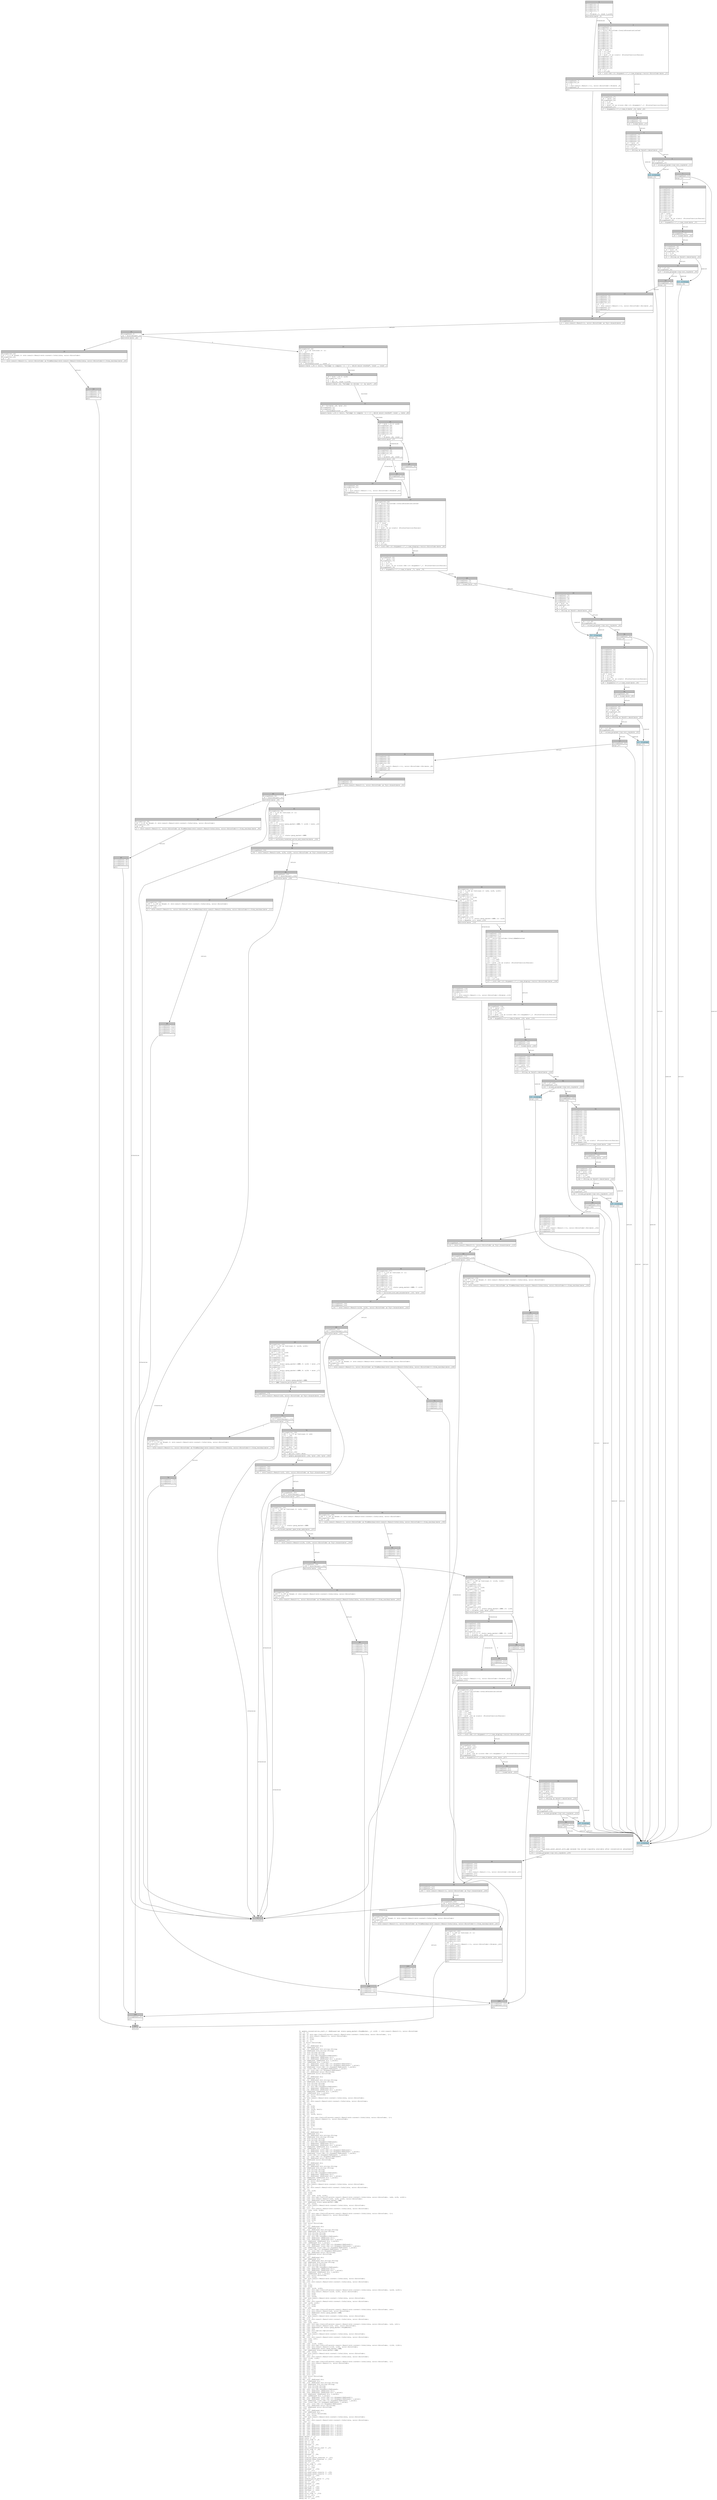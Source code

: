 digraph Mir_0_88 {
    graph [fontname="Courier, monospace"];
    node [fontname="Courier, monospace"];
    edge [fontname="Courier, monospace"];
    label=<fn update_concentration_coef(_1: &amp;ReErased mut state::perp_market::PerpMarket, _2: u128) -&gt; std::result::Result&lt;(), error::ErrorCode&gt;<br align="left"/>let _3: ();<br align="left"/>let mut _4: std::ops::ControlFlow&lt;std::result::Result&lt;std::convert::Infallible, error::ErrorCode&gt;, ()&gt;;<br align="left"/>let mut _5: std::result::Result&lt;(), error::ErrorCode&gt;;<br align="left"/>let mut _6: bool;<br align="left"/>let mut _7: u128;<br align="left"/>let mut _8: ();<br align="left"/>let _9: error::ErrorCode;<br align="left"/>let _10: ();<br align="left"/>let mut _11: &amp;ReErased str;<br align="left"/>let _12: &amp;ReErased str;<br align="left"/>let mut _13: &amp;ReErased std::string::String;<br align="left"/>let _14: &amp;ReErased std::string::String;<br align="left"/>let _15: std::string::String;<br align="left"/>let _16: std::string::String;<br align="left"/>let mut _17: std::fmt::Arguments&lt;ReErased&gt;;<br align="left"/>let mut _18: &amp;ReErased [&amp;ReErased str];<br align="left"/>let mut _19: &amp;ReErased [&amp;ReErased str; 2_usize];<br align="left"/>let _20: &amp;ReErased [&amp;ReErased str; 2_usize];<br align="left"/>let _21: [&amp;ReErased str; 2_usize];<br align="left"/>let mut _22: &amp;ReErased [core::fmt::rt::Argument&lt;ReErased&gt;];<br align="left"/>let mut _23: &amp;ReErased [core::fmt::rt::Argument&lt;ReErased&gt;; 1_usize];<br align="left"/>let _24: &amp;ReErased [core::fmt::rt::Argument&lt;ReErased&gt;; 1_usize];<br align="left"/>let _25: [core::fmt::rt::Argument&lt;ReErased&gt;; 1_usize];<br align="left"/>let mut _26: core::fmt::rt::Argument&lt;ReErased&gt;;<br align="left"/>let mut _27: &amp;ReErased error::ErrorCode;<br align="left"/>let _28: &amp;ReErased error::ErrorCode;<br align="left"/>let _29: ();<br align="left"/>let mut _30: &amp;ReErased str;<br align="left"/>let _31: &amp;ReErased str;<br align="left"/>let mut _32: &amp;ReErased std::string::String;<br align="left"/>let _33: &amp;ReErased std::string::String;<br align="left"/>let _34: std::string::String;<br align="left"/>let _35: std::string::String;<br align="left"/>let mut _36: std::fmt::Arguments&lt;ReErased&gt;;<br align="left"/>let mut _37: &amp;ReErased [&amp;ReErased str];<br align="left"/>let mut _38: &amp;ReErased [&amp;ReErased str; 1_usize];<br align="left"/>let _39: &amp;ReErased [&amp;ReErased str; 1_usize];<br align="left"/>let _40: [&amp;ReErased str; 1_usize];<br align="left"/>let mut _41: error::ErrorCode;<br align="left"/>let mut _42: isize;<br align="left"/>let _43: std::result::Result&lt;std::convert::Infallible, error::ErrorCode&gt;;<br align="left"/>let mut _44: !;<br align="left"/>let mut _45: std::result::Result&lt;std::convert::Infallible, error::ErrorCode&gt;;<br align="left"/>let _46: ();<br align="left"/>let _47: u128;<br align="left"/>let mut _48: u128;<br align="left"/>let mut _49: u128;<br align="left"/>let mut _50: (u128, bool);<br align="left"/>let mut _51: u128;<br align="left"/>let mut _52: bool;<br align="left"/>let mut _53: (u128, bool);<br align="left"/>let _54: ();<br align="left"/>let mut _55: std::ops::ControlFlow&lt;std::result::Result&lt;std::convert::Infallible, error::ErrorCode&gt;, ()&gt;;<br align="left"/>let mut _56: std::result::Result&lt;(), error::ErrorCode&gt;;<br align="left"/>let mut _57: bool;<br align="left"/>let mut _58: u128;<br align="left"/>let mut _59: bool;<br align="left"/>let mut _60: u128;<br align="left"/>let mut _61: ();<br align="left"/>let _62: error::ErrorCode;<br align="left"/>let _63: ();<br align="left"/>let mut _64: &amp;ReErased str;<br align="left"/>let _65: &amp;ReErased str;<br align="left"/>let mut _66: &amp;ReErased std::string::String;<br align="left"/>let _67: &amp;ReErased std::string::String;<br align="left"/>let _68: std::string::String;<br align="left"/>let _69: std::string::String;<br align="left"/>let mut _70: std::fmt::Arguments&lt;ReErased&gt;;<br align="left"/>let mut _71: &amp;ReErased [&amp;ReErased str];<br align="left"/>let mut _72: &amp;ReErased [&amp;ReErased str; 2_usize];<br align="left"/>let _73: &amp;ReErased [&amp;ReErased str; 2_usize];<br align="left"/>let _74: [&amp;ReErased str; 2_usize];<br align="left"/>let mut _75: &amp;ReErased [core::fmt::rt::Argument&lt;ReErased&gt;];<br align="left"/>let mut _76: &amp;ReErased [core::fmt::rt::Argument&lt;ReErased&gt;; 1_usize];<br align="left"/>let _77: &amp;ReErased [core::fmt::rt::Argument&lt;ReErased&gt;; 1_usize];<br align="left"/>let _78: [core::fmt::rt::Argument&lt;ReErased&gt;; 1_usize];<br align="left"/>let mut _79: core::fmt::rt::Argument&lt;ReErased&gt;;<br align="left"/>let mut _80: &amp;ReErased error::ErrorCode;<br align="left"/>let _81: &amp;ReErased error::ErrorCode;<br align="left"/>let _82: ();<br align="left"/>let mut _83: &amp;ReErased str;<br align="left"/>let _84: &amp;ReErased str;<br align="left"/>let mut _85: &amp;ReErased std::string::String;<br align="left"/>let _86: &amp;ReErased std::string::String;<br align="left"/>let _87: std::string::String;<br align="left"/>let _88: std::string::String;<br align="left"/>let mut _89: std::fmt::Arguments&lt;ReErased&gt;;<br align="left"/>let mut _90: &amp;ReErased [&amp;ReErased str];<br align="left"/>let mut _91: &amp;ReErased [&amp;ReErased str; 1_usize];<br align="left"/>let _92: &amp;ReErased [&amp;ReErased str; 1_usize];<br align="left"/>let _93: [&amp;ReErased str; 1_usize];<br align="left"/>let mut _94: error::ErrorCode;<br align="left"/>let mut _95: isize;<br align="left"/>let _96: std::result::Result&lt;std::convert::Infallible, error::ErrorCode&gt;;<br align="left"/>let mut _97: !;<br align="left"/>let mut _98: std::result::Result&lt;std::convert::Infallible, error::ErrorCode&gt;;<br align="left"/>let _99: ();<br align="left"/>let mut _100: u128;<br align="left"/>let _101: u128;<br align="left"/>let _102: u128;<br align="left"/>let mut _103: (u64, u128, u128);<br align="left"/>let mut _104: std::ops::ControlFlow&lt;std::result::Result&lt;std::convert::Infallible, error::ErrorCode&gt;, (u64, u128, u128)&gt;;<br align="left"/>let mut _105: std::result::Result&lt;(u64, u128, u128), error::ErrorCode&gt;;<br align="left"/>let mut _106: &amp;ReErased state::perp_market::AMM;<br align="left"/>let _107: &amp;ReErased state::perp_market::AMM;<br align="left"/>let mut _108: isize;<br align="left"/>let _109: std::result::Result&lt;std::convert::Infallible, error::ErrorCode&gt;;<br align="left"/>let mut _110: !;<br align="left"/>let mut _111: std::result::Result&lt;std::convert::Infallible, error::ErrorCode&gt;;<br align="left"/>let _112: (u64, u128, u128);<br align="left"/>let _113: ();<br align="left"/>let mut _114: std::ops::ControlFlow&lt;std::result::Result&lt;std::convert::Infallible, error::ErrorCode&gt;, ()&gt;;<br align="left"/>let mut _115: std::result::Result&lt;(), error::ErrorCode&gt;;<br align="left"/>let mut _116: bool;<br align="left"/>let mut _117: u128;<br align="left"/>let mut _118: u128;<br align="left"/>let mut _119: ();<br align="left"/>let _120: error::ErrorCode;<br align="left"/>let _121: ();<br align="left"/>let mut _122: &amp;ReErased str;<br align="left"/>let _123: &amp;ReErased str;<br align="left"/>let mut _124: &amp;ReErased std::string::String;<br align="left"/>let _125: &amp;ReErased std::string::String;<br align="left"/>let _126: std::string::String;<br align="left"/>let _127: std::string::String;<br align="left"/>let mut _128: std::fmt::Arguments&lt;ReErased&gt;;<br align="left"/>let mut _129: &amp;ReErased [&amp;ReErased str];<br align="left"/>let mut _130: &amp;ReErased [&amp;ReErased str; 2_usize];<br align="left"/>let _131: &amp;ReErased [&amp;ReErased str; 2_usize];<br align="left"/>let _132: [&amp;ReErased str; 2_usize];<br align="left"/>let mut _133: &amp;ReErased [core::fmt::rt::Argument&lt;ReErased&gt;];<br align="left"/>let mut _134: &amp;ReErased [core::fmt::rt::Argument&lt;ReErased&gt;; 1_usize];<br align="left"/>let _135: &amp;ReErased [core::fmt::rt::Argument&lt;ReErased&gt;; 1_usize];<br align="left"/>let _136: [core::fmt::rt::Argument&lt;ReErased&gt;; 1_usize];<br align="left"/>let mut _137: core::fmt::rt::Argument&lt;ReErased&gt;;<br align="left"/>let mut _138: &amp;ReErased error::ErrorCode;<br align="left"/>let _139: &amp;ReErased error::ErrorCode;<br align="left"/>let _140: ();<br align="left"/>let mut _141: &amp;ReErased str;<br align="left"/>let _142: &amp;ReErased str;<br align="left"/>let mut _143: &amp;ReErased std::string::String;<br align="left"/>let _144: &amp;ReErased std::string::String;<br align="left"/>let _145: std::string::String;<br align="left"/>let _146: std::string::String;<br align="left"/>let mut _147: std::fmt::Arguments&lt;ReErased&gt;;<br align="left"/>let mut _148: &amp;ReErased [&amp;ReErased str];<br align="left"/>let mut _149: &amp;ReErased [&amp;ReErased str; 1_usize];<br align="left"/>let _150: &amp;ReErased [&amp;ReErased str; 1_usize];<br align="left"/>let _151: [&amp;ReErased str; 1_usize];<br align="left"/>let mut _152: error::ErrorCode;<br align="left"/>let mut _153: isize;<br align="left"/>let _154: std::result::Result&lt;std::convert::Infallible, error::ErrorCode&gt;;<br align="left"/>let mut _155: !;<br align="left"/>let mut _156: std::result::Result&lt;std::convert::Infallible, error::ErrorCode&gt;;<br align="left"/>let _157: ();<br align="left"/>let _158: u128;<br align="left"/>let _159: u128;<br align="left"/>let mut _160: (u128, u128);<br align="left"/>let mut _161: std::ops::ControlFlow&lt;std::result::Result&lt;std::convert::Infallible, error::ErrorCode&gt;, (u128, u128)&gt;;<br align="left"/>let mut _162: std::result::Result&lt;(u128, u128), error::ErrorCode&gt;;<br align="left"/>let mut _163: u128;<br align="left"/>let mut _164: u128;<br align="left"/>let mut _165: isize;<br align="left"/>let _166: std::result::Result&lt;std::convert::Infallible, error::ErrorCode&gt;;<br align="left"/>let mut _167: !;<br align="left"/>let mut _168: std::result::Result&lt;std::convert::Infallible, error::ErrorCode&gt;;<br align="left"/>let _169: (u128, u128);<br align="left"/>let mut _170: u128;<br align="left"/>let mut _171: u128;<br align="left"/>let _172: u64;<br align="left"/>let mut _173: std::ops::ControlFlow&lt;std::result::Result&lt;std::convert::Infallible, error::ErrorCode&gt;, u64&gt;;<br align="left"/>let mut _174: std::result::Result&lt;u64, error::ErrorCode&gt;;<br align="left"/>let mut _175: &amp;ReErased state::perp_market::AMM;<br align="left"/>let mut _176: isize;<br align="left"/>let _177: std::result::Result&lt;std::convert::Infallible, error::ErrorCode&gt;;<br align="left"/>let mut _178: !;<br align="left"/>let mut _179: std::result::Result&lt;std::convert::Infallible, error::ErrorCode&gt;;<br align="left"/>let _180: u64;<br align="left"/>let _181: (u32, u32);<br align="left"/>let mut _182: std::ops::ControlFlow&lt;std::result::Result&lt;std::convert::Infallible, error::ErrorCode&gt;, (u32, u32)&gt;;<br align="left"/>let mut _183: std::result::Result&lt;(u32, u32), error::ErrorCode&gt;;<br align="left"/>let mut _184: &amp;ReErased mut state::perp_market::PerpMarket;<br align="left"/>let mut _185: u64;<br align="left"/>let mut _186: std::option::Option&lt;u64&gt;;<br align="left"/>let mut _187: isize;<br align="left"/>let _188: std::result::Result&lt;std::convert::Infallible, error::ErrorCode&gt;;<br align="left"/>let mut _189: !;<br align="left"/>let mut _190: std::result::Result&lt;std::convert::Infallible, error::ErrorCode&gt;;<br align="left"/>let _191: (u32, u32);<br align="left"/>let _192: i128;<br align="left"/>let _193: i128;<br align="left"/>let mut _194: (i128, i128);<br align="left"/>let mut _195: std::ops::ControlFlow&lt;std::result::Result&lt;std::convert::Infallible, error::ErrorCode&gt;, (i128, i128)&gt;;<br align="left"/>let mut _196: std::result::Result&lt;(i128, i128), error::ErrorCode&gt;;<br align="left"/>let mut _197: &amp;ReErased state::perp_market::AMM;<br align="left"/>let _198: &amp;ReErased state::perp_market::AMM;<br align="left"/>let mut _199: isize;<br align="left"/>let _200: std::result::Result&lt;std::convert::Infallible, error::ErrorCode&gt;;<br align="left"/>let mut _201: !;<br align="left"/>let mut _202: std::result::Result&lt;std::convert::Infallible, error::ErrorCode&gt;;<br align="left"/>let _203: (i128, i128);<br align="left"/>let _204: ();<br align="left"/>let mut _205: std::ops::ControlFlow&lt;std::result::Result&lt;std::convert::Infallible, error::ErrorCode&gt;, ()&gt;;<br align="left"/>let mut _206: std::result::Result&lt;(), error::ErrorCode&gt;;<br align="left"/>let mut _207: bool;<br align="left"/>let mut _208: i128;<br align="left"/>let mut _209: i128;<br align="left"/>let mut _210: bool;<br align="left"/>let mut _211: i128;<br align="left"/>let mut _212: i128;<br align="left"/>let mut _213: ();<br align="left"/>let _214: error::ErrorCode;<br align="left"/>let _215: ();<br align="left"/>let mut _216: &amp;ReErased str;<br align="left"/>let _217: &amp;ReErased str;<br align="left"/>let mut _218: &amp;ReErased std::string::String;<br align="left"/>let _219: &amp;ReErased std::string::String;<br align="left"/>let _220: std::string::String;<br align="left"/>let _221: std::string::String;<br align="left"/>let mut _222: std::fmt::Arguments&lt;ReErased&gt;;<br align="left"/>let mut _223: &amp;ReErased [&amp;ReErased str];<br align="left"/>let mut _224: &amp;ReErased [&amp;ReErased str; 2_usize];<br align="left"/>let _225: &amp;ReErased [&amp;ReErased str; 2_usize];<br align="left"/>let _226: [&amp;ReErased str; 2_usize];<br align="left"/>let mut _227: &amp;ReErased [core::fmt::rt::Argument&lt;ReErased&gt;];<br align="left"/>let mut _228: &amp;ReErased [core::fmt::rt::Argument&lt;ReErased&gt;; 1_usize];<br align="left"/>let _229: &amp;ReErased [core::fmt::rt::Argument&lt;ReErased&gt;; 1_usize];<br align="left"/>let _230: [core::fmt::rt::Argument&lt;ReErased&gt;; 1_usize];<br align="left"/>let mut _231: core::fmt::rt::Argument&lt;ReErased&gt;;<br align="left"/>let mut _232: &amp;ReErased error::ErrorCode;<br align="left"/>let _233: &amp;ReErased error::ErrorCode;<br align="left"/>let _234: ();<br align="left"/>let mut _235: &amp;ReErased str;<br align="left"/>let _236: &amp;ReErased str;<br align="left"/>let mut _237: error::ErrorCode;<br align="left"/>let mut _238: isize;<br align="left"/>let _239: std::result::Result&lt;std::convert::Infallible, error::ErrorCode&gt;;<br align="left"/>let mut _240: !;<br align="left"/>let mut _241: std::result::Result&lt;std::convert::Infallible, error::ErrorCode&gt;;<br align="left"/>let _242: ();<br align="left"/>let mut _243: ();<br align="left"/>let mut _244: &amp;ReErased [&amp;ReErased str; 2_usize];<br align="left"/>let mut _245: &amp;ReErased [&amp;ReErased str; 1_usize];<br align="left"/>let mut _246: &amp;ReErased [&amp;ReErased str; 2_usize];<br align="left"/>let mut _247: &amp;ReErased [&amp;ReErased str; 1_usize];<br align="left"/>let mut _248: &amp;ReErased [&amp;ReErased str; 2_usize];<br align="left"/>let mut _249: &amp;ReErased [&amp;ReErased str; 1_usize];<br align="left"/>let mut _250: &amp;ReErased [&amp;ReErased str; 2_usize];<br align="left"/>debug market =&gt; _1;<br align="left"/>debug scale =&gt; _2;<br align="left"/>debug error_code =&gt; _9;<br align="left"/>debug res =&gt; _16;<br align="left"/>debug res =&gt; _35;<br align="left"/>debug residual =&gt; _43;<br align="left"/>debug val =&gt; _46;<br align="left"/>debug new_concentration_coef =&gt; _47;<br align="left"/>debug error_code =&gt; _62;<br align="left"/>debug res =&gt; _69;<br align="left"/>debug res =&gt; _88;<br align="left"/>debug residual =&gt; _96;<br align="left"/>debug val =&gt; _99;<br align="left"/>debug terminal_quote_reserves =&gt; _101;<br align="left"/>debug terminal_base_reserves =&gt; _102;<br align="left"/>debug residual =&gt; _109;<br align="left"/>debug val =&gt; _112;<br align="left"/>debug error_code =&gt; _120;<br align="left"/>debug res =&gt; _127;<br align="left"/>debug res =&gt; _146;<br align="left"/>debug residual =&gt; _154;<br align="left"/>debug val =&gt; _157;<br align="left"/>debug min_base_asset_reserve =&gt; _158;<br align="left"/>debug max_base_asset_reserve =&gt; _159;<br align="left"/>debug residual =&gt; _166;<br align="left"/>debug val =&gt; _169;<br align="left"/>debug reserve_price_after =&gt; _172;<br align="left"/>debug residual =&gt; _177;<br align="left"/>debug val =&gt; _180;<br align="left"/>debug residual =&gt; _188;<br align="left"/>debug val =&gt; _191;<br align="left"/>debug max_bids =&gt; _192;<br align="left"/>debug max_asks =&gt; _193;<br align="left"/>debug residual =&gt; _200;<br align="left"/>debug val =&gt; _203;<br align="left"/>debug error_code =&gt; _214;<br align="left"/>debug res =&gt; _221;<br align="left"/>debug residual =&gt; _239;<br align="left"/>debug val =&gt; _242;<br align="left"/>>;
    bb0__0_88 [shape="none", label=<<table border="0" cellborder="1" cellspacing="0"><tr><td bgcolor="gray" align="center" colspan="1">0</td></tr><tr><td align="left" balign="left">StorageLive(_3)<br/>StorageLive(_4)<br/>StorageLive(_5)<br/>StorageLive(_6)<br/>StorageLive(_7)<br/>_7 = _2<br/>_6 = Gt(move _7, const 0_u128)<br/></td></tr><tr><td align="left">switchInt(move _6)</td></tr></table>>];
    bb1__0_88 [shape="none", label=<<table border="0" cellborder="1" cellspacing="0"><tr><td bgcolor="gray" align="center" colspan="1">1</td></tr><tr><td align="left" balign="left">StorageDead(_7)<br/>StorageLive(_8)<br/>_8 = ()<br/>_5 = std::result::Result::&lt;(), error::ErrorCode&gt;::Ok(move _8)<br/>StorageDead(_8)<br/></td></tr><tr><td align="left">goto</td></tr></table>>];
    bb2__0_88 [shape="none", label=<<table border="0" cellborder="1" cellspacing="0"><tr><td bgcolor="gray" align="center" colspan="1">2</td></tr><tr><td align="left" balign="left">StorageDead(_7)<br/>StorageLive(_9)<br/>_9 = error::ErrorCode::InvalidConcentrationCoef<br/>StorageLive(_10)<br/>StorageLive(_11)<br/>StorageLive(_12)<br/>StorageLive(_13)<br/>StorageLive(_14)<br/>StorageLive(_15)<br/>StorageLive(_16)<br/>StorageLive(_17)<br/>StorageLive(_18)<br/>StorageLive(_19)<br/>StorageLive(_20)<br/>_250 = const _<br/>_20 = &amp;(*_250)<br/>_19 = &amp;(*_20)<br/>_18 = move _19 as &amp;[&amp;str] (PointerCoercion(Unsize))<br/>StorageDead(_19)<br/>StorageLive(_22)<br/>StorageLive(_23)<br/>StorageLive(_24)<br/>StorageLive(_25)<br/>StorageLive(_26)<br/>StorageLive(_27)<br/>StorageLive(_28)<br/>_28 = &amp;_9<br/>_27 = &amp;(*_28)<br/></td></tr><tr><td align="left">_26 = core::fmt::rt::Argument::&lt;'_&gt;::new_display::&lt;error::ErrorCode&gt;(move _27)</td></tr></table>>];
    bb3__0_88 [shape="none", label=<<table border="0" cellborder="1" cellspacing="0"><tr><td bgcolor="gray" align="center" colspan="1">3</td></tr><tr><td align="left" balign="left">StorageDead(_27)<br/>_25 = [move _26]<br/>StorageDead(_26)<br/>_24 = &amp;_25<br/>_23 = &amp;(*_24)<br/>_22 = move _23 as &amp;[core::fmt::rt::Argument&lt;'_&gt;] (PointerCoercion(Unsize))<br/>StorageDead(_23)<br/></td></tr><tr><td align="left">_17 = Arguments::&lt;'_&gt;::new_v1(move _18, move _22)</td></tr></table>>];
    bb4__0_88 [shape="none", label=<<table border="0" cellborder="1" cellspacing="0"><tr><td bgcolor="gray" align="center" colspan="1">4</td></tr><tr><td align="left" balign="left">StorageDead(_22)<br/>StorageDead(_18)<br/></td></tr><tr><td align="left">_16 = format(move _17)</td></tr></table>>];
    bb5__0_88 [shape="none", label=<<table border="0" cellborder="1" cellspacing="0"><tr><td bgcolor="gray" align="center" colspan="1">5</td></tr><tr><td align="left" balign="left">StorageDead(_17)<br/>StorageDead(_28)<br/>StorageDead(_25)<br/>StorageDead(_24)<br/>StorageDead(_20)<br/>_15 = move _16<br/>StorageDead(_16)<br/>_14 = &amp;_15<br/>_13 = &amp;(*_14)<br/></td></tr><tr><td align="left">_12 = &lt;String as Deref&gt;::deref(move _13)</td></tr></table>>];
    bb6__0_88 [shape="none", label=<<table border="0" cellborder="1" cellspacing="0"><tr><td bgcolor="gray" align="center" colspan="1">6</td></tr><tr><td align="left" balign="left">_11 = &amp;(*_12)<br/>StorageDead(_13)<br/></td></tr><tr><td align="left">_10 = solana_program::log::sol_log(move _11)</td></tr></table>>];
    bb7__0_88 [shape="none", label=<<table border="0" cellborder="1" cellspacing="0"><tr><td bgcolor="gray" align="center" colspan="1">7</td></tr><tr><td align="left" balign="left">StorageDead(_11)<br/></td></tr><tr><td align="left">drop(_15)</td></tr></table>>];
    bb8__0_88 [shape="none", label=<<table border="0" cellborder="1" cellspacing="0"><tr><td bgcolor="gray" align="center" colspan="1">8</td></tr><tr><td align="left" balign="left">StorageDead(_15)<br/>StorageDead(_14)<br/>StorageDead(_12)<br/>StorageDead(_10)<br/>StorageLive(_29)<br/>StorageLive(_30)<br/>StorageLive(_31)<br/>StorageLive(_32)<br/>StorageLive(_33)<br/>StorageLive(_34)<br/>StorageLive(_35)<br/>StorageLive(_36)<br/>StorageLive(_37)<br/>StorageLive(_38)<br/>StorageLive(_39)<br/>_249 = const _<br/>_39 = &amp;(*_249)<br/>_38 = &amp;(*_39)<br/>_37 = move _38 as &amp;[&amp;str] (PointerCoercion(Unsize))<br/>StorageDead(_38)<br/></td></tr><tr><td align="left">_36 = Arguments::&lt;'_&gt;::new_const(move _37)</td></tr></table>>];
    bb9__0_88 [shape="none", label=<<table border="0" cellborder="1" cellspacing="0"><tr><td bgcolor="gray" align="center" colspan="1">9</td></tr><tr><td align="left" balign="left">StorageDead(_37)<br/></td></tr><tr><td align="left">_35 = format(move _36)</td></tr></table>>];
    bb10__0_88 [shape="none", label=<<table border="0" cellborder="1" cellspacing="0"><tr><td bgcolor="gray" align="center" colspan="1">10</td></tr><tr><td align="left" balign="left">StorageDead(_36)<br/>StorageDead(_39)<br/>_34 = move _35<br/>StorageDead(_35)<br/>_33 = &amp;_34<br/>_32 = &amp;(*_33)<br/></td></tr><tr><td align="left">_31 = &lt;String as Deref&gt;::deref(move _32)</td></tr></table>>];
    bb11__0_88 [shape="none", label=<<table border="0" cellborder="1" cellspacing="0"><tr><td bgcolor="gray" align="center" colspan="1">11</td></tr><tr><td align="left" balign="left">_30 = &amp;(*_31)<br/>StorageDead(_32)<br/></td></tr><tr><td align="left">_29 = solana_program::log::sol_log(move _30)</td></tr></table>>];
    bb12__0_88 [shape="none", label=<<table border="0" cellborder="1" cellspacing="0"><tr><td bgcolor="gray" align="center" colspan="1">12</td></tr><tr><td align="left" balign="left">StorageDead(_30)<br/></td></tr><tr><td align="left">drop(_34)</td></tr></table>>];
    bb13__0_88 [shape="none", label=<<table border="0" cellborder="1" cellspacing="0"><tr><td bgcolor="gray" align="center" colspan="1">13</td></tr><tr><td align="left" balign="left">StorageDead(_34)<br/>StorageDead(_33)<br/>StorageDead(_31)<br/>StorageDead(_29)<br/>StorageLive(_41)<br/>_41 = _9<br/>_5 = std::result::Result::&lt;(), error::ErrorCode&gt;::Err(move _41)<br/>StorageDead(_41)<br/>StorageDead(_9)<br/></td></tr><tr><td align="left">goto</td></tr></table>>];
    bb14__0_88 [shape="none", label=<<table border="0" cellborder="1" cellspacing="0"><tr><td bgcolor="gray" align="center" colspan="1">14</td></tr><tr><td align="left" balign="left">StorageDead(_6)<br/></td></tr><tr><td align="left">_4 = &lt;std::result::Result&lt;(), error::ErrorCode&gt; as Try&gt;::branch(move _5)</td></tr></table>>];
    bb15__0_88 [shape="none", label=<<table border="0" cellborder="1" cellspacing="0"><tr><td bgcolor="gray" align="center" colspan="1">15</td></tr><tr><td align="left" balign="left">StorageDead(_5)<br/>_42 = discriminant(_4)<br/></td></tr><tr><td align="left">switchInt(move _42)</td></tr></table>>];
    bb16__0_88 [shape="none", label=<<table border="0" cellborder="1" cellspacing="0"><tr><td bgcolor="gray" align="center" colspan="1">16</td></tr><tr><td align="left" balign="left">StorageLive(_46)<br/>_46 = ((_4 as Continue).0: ())<br/>_3 = _46<br/>StorageDead(_46)<br/>StorageDead(_4)<br/>StorageDead(_3)<br/>StorageLive(_47)<br/>StorageLive(_48)<br/>StorageLive(_49)<br/>_50 = CheckedSub(const _, const _)<br/></td></tr><tr><td align="left">assert(!move (_50.1: bool), &quot;attempt to compute `{} - {}`, which would overflow&quot;, const _, const _)</td></tr></table>>];
    bb17__0_88 [shape="none", label=<<table border="0" cellborder="1" cellspacing="0"><tr><td bgcolor="gray" align="center" colspan="1">17</td></tr><tr><td align="left">unreachable</td></tr></table>>];
    bb18__0_88 [shape="none", label=<<table border="0" cellborder="1" cellspacing="0"><tr><td bgcolor="gray" align="center" colspan="1">18</td></tr><tr><td align="left" balign="left">StorageLive(_43)<br/>_43 = ((_4 as Break).0: std::result::Result&lt;std::convert::Infallible, error::ErrorCode&gt;)<br/>StorageLive(_45)<br/>_45 = _43<br/></td></tr><tr><td align="left">_0 = &lt;std::result::Result&lt;(), error::ErrorCode&gt; as FromResidual&lt;std::result::Result&lt;Infallible, error::ErrorCode&gt;&gt;&gt;::from_residual(move _45)</td></tr></table>>];
    bb19__0_88 [shape="none", label=<<table border="0" cellborder="1" cellspacing="0"><tr><td bgcolor="gray" align="center" colspan="1">19</td></tr><tr><td align="left" balign="left">StorageDead(_45)<br/>StorageDead(_43)<br/>StorageDead(_4)<br/>StorageDead(_3)<br/></td></tr><tr><td align="left">goto</td></tr></table>>];
    bb20__0_88 [shape="none", label=<<table border="0" cellborder="1" cellspacing="0"><tr><td bgcolor="gray" align="center" colspan="1">20</td></tr><tr><td align="left" balign="left">_49 = move (_50.0: u128)<br/>StorageLive(_51)<br/>_51 = _2<br/>_52 = Eq(_51, const 0_u128)<br/></td></tr><tr><td align="left">assert(!move _52, &quot;attempt to divide `{}` by zero&quot;, _49)</td></tr></table>>];
    bb21__0_88 [shape="none", label=<<table border="0" cellborder="1" cellspacing="0"><tr><td bgcolor="gray" align="center" colspan="1">21</td></tr><tr><td align="left" balign="left">_48 = Div(move _49, move _51)<br/>StorageDead(_51)<br/>StorageDead(_49)<br/>_53 = CheckedAdd(const _, _48)<br/></td></tr><tr><td align="left">assert(!move (_53.1: bool), &quot;attempt to compute `{} + {}`, which would overflow&quot;, const _, move _48)</td></tr></table>>];
    bb22__0_88 [shape="none", label=<<table border="0" cellborder="1" cellspacing="0"><tr><td bgcolor="gray" align="center" colspan="1">22</td></tr><tr><td align="left" balign="left">_47 = move (_53.0: u128)<br/>StorageDead(_48)<br/>StorageLive(_54)<br/>StorageLive(_55)<br/>StorageLive(_56)<br/>StorageLive(_57)<br/>StorageLive(_58)<br/>_58 = _47<br/>_57 = Gt(move _58, const _)<br/></td></tr><tr><td align="left">switchInt(move _57)</td></tr></table>>];
    bb23__0_88 [shape="none", label=<<table border="0" cellborder="1" cellspacing="0"><tr><td bgcolor="gray" align="center" colspan="1">23</td></tr><tr><td align="left" balign="left">StorageDead(_58)<br/>StorageLive(_59)<br/>StorageLive(_60)<br/>_60 = _47<br/>_59 = Le(move _60, const _)<br/></td></tr><tr><td align="left">switchInt(move _59)</td></tr></table>>];
    bb24__0_88 [shape="none", label=<<table border="0" cellborder="1" cellspacing="0"><tr><td bgcolor="gray" align="center" colspan="1">24</td></tr><tr><td align="left" balign="left">StorageDead(_60)<br/>StorageLive(_61)<br/>_61 = ()<br/>_56 = std::result::Result::&lt;(), error::ErrorCode&gt;::Ok(move _61)<br/>StorageDead(_61)<br/></td></tr><tr><td align="left">goto</td></tr></table>>];
    bb25__0_88 [shape="none", label=<<table border="0" cellborder="1" cellspacing="0"><tr><td bgcolor="gray" align="center" colspan="1">25</td></tr><tr><td align="left" balign="left">StorageDead(_60)<br/></td></tr><tr><td align="left">goto</td></tr></table>>];
    bb26__0_88 [shape="none", label=<<table border="0" cellborder="1" cellspacing="0"><tr><td bgcolor="gray" align="center" colspan="1">26</td></tr><tr><td align="left" balign="left">StorageDead(_58)<br/></td></tr><tr><td align="left">goto</td></tr></table>>];
    bb27__0_88 [shape="none", label=<<table border="0" cellborder="1" cellspacing="0"><tr><td bgcolor="gray" align="center" colspan="1">27</td></tr><tr><td align="left" balign="left">StorageLive(_62)<br/>_62 = error::ErrorCode::InvalidConcentrationCoef<br/>StorageLive(_63)<br/>StorageLive(_64)<br/>StorageLive(_65)<br/>StorageLive(_66)<br/>StorageLive(_67)<br/>StorageLive(_68)<br/>StorageLive(_69)<br/>StorageLive(_70)<br/>StorageLive(_71)<br/>StorageLive(_72)<br/>StorageLive(_73)<br/>_248 = const _<br/>_73 = &amp;(*_248)<br/>_72 = &amp;(*_73)<br/>_71 = move _72 as &amp;[&amp;str] (PointerCoercion(Unsize))<br/>StorageDead(_72)<br/>StorageLive(_75)<br/>StorageLive(_76)<br/>StorageLive(_77)<br/>StorageLive(_78)<br/>StorageLive(_79)<br/>StorageLive(_80)<br/>StorageLive(_81)<br/>_81 = &amp;_62<br/>_80 = &amp;(*_81)<br/></td></tr><tr><td align="left">_79 = core::fmt::rt::Argument::&lt;'_&gt;::new_display::&lt;error::ErrorCode&gt;(move _80)</td></tr></table>>];
    bb28__0_88 [shape="none", label=<<table border="0" cellborder="1" cellspacing="0"><tr><td bgcolor="gray" align="center" colspan="1">28</td></tr><tr><td align="left" balign="left">StorageDead(_80)<br/>_78 = [move _79]<br/>StorageDead(_79)<br/>_77 = &amp;_78<br/>_76 = &amp;(*_77)<br/>_75 = move _76 as &amp;[core::fmt::rt::Argument&lt;'_&gt;] (PointerCoercion(Unsize))<br/>StorageDead(_76)<br/></td></tr><tr><td align="left">_70 = Arguments::&lt;'_&gt;::new_v1(move _71, move _75)</td></tr></table>>];
    bb29__0_88 [shape="none", label=<<table border="0" cellborder="1" cellspacing="0"><tr><td bgcolor="gray" align="center" colspan="1">29</td></tr><tr><td align="left" balign="left">StorageDead(_75)<br/>StorageDead(_71)<br/></td></tr><tr><td align="left">_69 = format(move _70)</td></tr></table>>];
    bb30__0_88 [shape="none", label=<<table border="0" cellborder="1" cellspacing="0"><tr><td bgcolor="gray" align="center" colspan="1">30</td></tr><tr><td align="left" balign="left">StorageDead(_70)<br/>StorageDead(_81)<br/>StorageDead(_78)<br/>StorageDead(_77)<br/>StorageDead(_73)<br/>_68 = move _69<br/>StorageDead(_69)<br/>_67 = &amp;_68<br/>_66 = &amp;(*_67)<br/></td></tr><tr><td align="left">_65 = &lt;String as Deref&gt;::deref(move _66)</td></tr></table>>];
    bb31__0_88 [shape="none", label=<<table border="0" cellborder="1" cellspacing="0"><tr><td bgcolor="gray" align="center" colspan="1">31</td></tr><tr><td align="left" balign="left">_64 = &amp;(*_65)<br/>StorageDead(_66)<br/></td></tr><tr><td align="left">_63 = solana_program::log::sol_log(move _64)</td></tr></table>>];
    bb32__0_88 [shape="none", label=<<table border="0" cellborder="1" cellspacing="0"><tr><td bgcolor="gray" align="center" colspan="1">32</td></tr><tr><td align="left" balign="left">StorageDead(_64)<br/></td></tr><tr><td align="left">drop(_68)</td></tr></table>>];
    bb33__0_88 [shape="none", label=<<table border="0" cellborder="1" cellspacing="0"><tr><td bgcolor="gray" align="center" colspan="1">33</td></tr><tr><td align="left" balign="left">StorageDead(_68)<br/>StorageDead(_67)<br/>StorageDead(_65)<br/>StorageDead(_63)<br/>StorageLive(_82)<br/>StorageLive(_83)<br/>StorageLive(_84)<br/>StorageLive(_85)<br/>StorageLive(_86)<br/>StorageLive(_87)<br/>StorageLive(_88)<br/>StorageLive(_89)<br/>StorageLive(_90)<br/>StorageLive(_91)<br/>StorageLive(_92)<br/>_247 = const _<br/>_92 = &amp;(*_247)<br/>_91 = &amp;(*_92)<br/>_90 = move _91 as &amp;[&amp;str] (PointerCoercion(Unsize))<br/>StorageDead(_91)<br/></td></tr><tr><td align="left">_89 = Arguments::&lt;'_&gt;::new_const(move _90)</td></tr></table>>];
    bb34__0_88 [shape="none", label=<<table border="0" cellborder="1" cellspacing="0"><tr><td bgcolor="gray" align="center" colspan="1">34</td></tr><tr><td align="left" balign="left">StorageDead(_90)<br/></td></tr><tr><td align="left">_88 = format(move _89)</td></tr></table>>];
    bb35__0_88 [shape="none", label=<<table border="0" cellborder="1" cellspacing="0"><tr><td bgcolor="gray" align="center" colspan="1">35</td></tr><tr><td align="left" balign="left">StorageDead(_89)<br/>StorageDead(_92)<br/>_87 = move _88<br/>StorageDead(_88)<br/>_86 = &amp;_87<br/>_85 = &amp;(*_86)<br/></td></tr><tr><td align="left">_84 = &lt;String as Deref&gt;::deref(move _85)</td></tr></table>>];
    bb36__0_88 [shape="none", label=<<table border="0" cellborder="1" cellspacing="0"><tr><td bgcolor="gray" align="center" colspan="1">36</td></tr><tr><td align="left" balign="left">_83 = &amp;(*_84)<br/>StorageDead(_85)<br/></td></tr><tr><td align="left">_82 = solana_program::log::sol_log(move _83)</td></tr></table>>];
    bb37__0_88 [shape="none", label=<<table border="0" cellborder="1" cellspacing="0"><tr><td bgcolor="gray" align="center" colspan="1">37</td></tr><tr><td align="left" balign="left">StorageDead(_83)<br/></td></tr><tr><td align="left">drop(_87)</td></tr></table>>];
    bb38__0_88 [shape="none", label=<<table border="0" cellborder="1" cellspacing="0"><tr><td bgcolor="gray" align="center" colspan="1">38</td></tr><tr><td align="left" balign="left">StorageDead(_87)<br/>StorageDead(_86)<br/>StorageDead(_84)<br/>StorageDead(_82)<br/>StorageLive(_94)<br/>_94 = _62<br/>_56 = std::result::Result::&lt;(), error::ErrorCode&gt;::Err(move _94)<br/>StorageDead(_94)<br/>StorageDead(_62)<br/></td></tr><tr><td align="left">goto</td></tr></table>>];
    bb39__0_88 [shape="none", label=<<table border="0" cellborder="1" cellspacing="0"><tr><td bgcolor="gray" align="center" colspan="1">39</td></tr><tr><td align="left" balign="left">StorageDead(_59)<br/>StorageDead(_57)<br/></td></tr><tr><td align="left">_55 = &lt;std::result::Result&lt;(), error::ErrorCode&gt; as Try&gt;::branch(move _56)</td></tr></table>>];
    bb40__0_88 [shape="none", label=<<table border="0" cellborder="1" cellspacing="0"><tr><td bgcolor="gray" align="center" colspan="1">40</td></tr><tr><td align="left" balign="left">StorageDead(_56)<br/>_95 = discriminant(_55)<br/></td></tr><tr><td align="left">switchInt(move _95)</td></tr></table>>];
    bb41__0_88 [shape="none", label=<<table border="0" cellborder="1" cellspacing="0"><tr><td bgcolor="gray" align="center" colspan="1">41</td></tr><tr><td align="left" balign="left">StorageLive(_99)<br/>_99 = ((_55 as Continue).0: ())<br/>_54 = _99<br/>StorageDead(_99)<br/>StorageDead(_55)<br/>StorageDead(_54)<br/>StorageLive(_100)<br/>_100 = _47<br/>(((*_1).1: state::perp_market::AMM).7: u128) = move _100<br/>StorageDead(_100)<br/>StorageLive(_103)<br/>StorageLive(_104)<br/>StorageLive(_105)<br/>StorageLive(_106)<br/>StorageLive(_107)<br/>_107 = &amp;((*_1).1: state::perp_market::AMM)<br/>_106 = &amp;(*_107)<br/></td></tr><tr><td align="left">_105 = calculate_terminal_price_and_reserves(move _106)</td></tr></table>>];
    bb42__0_88 [shape="none", label=<<table border="0" cellborder="1" cellspacing="0"><tr><td bgcolor="gray" align="center" colspan="1">42</td></tr><tr><td align="left" balign="left">StorageLive(_96)<br/>_96 = ((_55 as Break).0: std::result::Result&lt;std::convert::Infallible, error::ErrorCode&gt;)<br/>StorageLive(_98)<br/>_98 = _96<br/></td></tr><tr><td align="left">_0 = &lt;std::result::Result&lt;(), error::ErrorCode&gt; as FromResidual&lt;std::result::Result&lt;Infallible, error::ErrorCode&gt;&gt;&gt;::from_residual(move _98)</td></tr></table>>];
    bb43__0_88 [shape="none", label=<<table border="0" cellborder="1" cellspacing="0"><tr><td bgcolor="gray" align="center" colspan="1">43</td></tr><tr><td align="left" balign="left">StorageDead(_98)<br/>StorageDead(_96)<br/>StorageDead(_55)<br/>StorageDead(_54)<br/></td></tr><tr><td align="left">goto</td></tr></table>>];
    bb44__0_88 [shape="none", label=<<table border="0" cellborder="1" cellspacing="0"><tr><td bgcolor="gray" align="center" colspan="1">44</td></tr><tr><td align="left" balign="left">StorageDead(_106)<br/></td></tr><tr><td align="left">_104 = &lt;std::result::Result&lt;(u64, u128, u128), error::ErrorCode&gt; as Try&gt;::branch(move _105)</td></tr></table>>];
    bb45__0_88 [shape="none", label=<<table border="0" cellborder="1" cellspacing="0"><tr><td bgcolor="gray" align="center" colspan="1">45</td></tr><tr><td align="left" balign="left">StorageDead(_105)<br/>_108 = discriminant(_104)<br/></td></tr><tr><td align="left">switchInt(move _108)</td></tr></table>>];
    bb46__0_88 [shape="none", label=<<table border="0" cellborder="1" cellspacing="0"><tr><td bgcolor="gray" align="center" colspan="1">46</td></tr><tr><td align="left" balign="left">StorageLive(_112)<br/>_112 = ((_104 as Continue).0: (u64, u128, u128))<br/>_103 = _112<br/>StorageDead(_112)<br/>StorageLive(_101)<br/>_101 = (_103.1: u128)<br/>StorageLive(_102)<br/>_102 = (_103.2: u128)<br/>StorageDead(_107)<br/>StorageDead(_104)<br/>StorageDead(_103)<br/>StorageLive(_113)<br/>StorageLive(_114)<br/>StorageLive(_115)<br/>StorageLive(_116)<br/>StorageLive(_117)<br/>_117 = _101<br/>StorageLive(_118)<br/>_118 = (((*_1).1: state::perp_market::AMM).12: u128)<br/>_116 = Eq(move _117, move _118)<br/></td></tr><tr><td align="left">switchInt(move _116)</td></tr></table>>];
    bb47__0_88 [shape="none", label=<<table border="0" cellborder="1" cellspacing="0"><tr><td bgcolor="gray" align="center" colspan="1">47</td></tr><tr><td align="left" balign="left">StorageLive(_109)<br/>_109 = ((_104 as Break).0: std::result::Result&lt;std::convert::Infallible, error::ErrorCode&gt;)<br/>StorageLive(_111)<br/>_111 = _109<br/></td></tr><tr><td align="left">_0 = &lt;std::result::Result&lt;(), error::ErrorCode&gt; as FromResidual&lt;std::result::Result&lt;Infallible, error::ErrorCode&gt;&gt;&gt;::from_residual(move _111)</td></tr></table>>];
    bb48__0_88 [shape="none", label=<<table border="0" cellborder="1" cellspacing="0"><tr><td bgcolor="gray" align="center" colspan="1">48</td></tr><tr><td align="left" balign="left">StorageDead(_111)<br/>StorageDead(_109)<br/>StorageDead(_107)<br/>StorageDead(_104)<br/>StorageDead(_103)<br/></td></tr><tr><td align="left">goto</td></tr></table>>];
    bb49__0_88 [shape="none", label=<<table border="0" cellborder="1" cellspacing="0"><tr><td bgcolor="gray" align="center" colspan="1">49</td></tr><tr><td align="left" balign="left">StorageDead(_118)<br/>StorageDead(_117)<br/>StorageLive(_119)<br/>_119 = ()<br/>_115 = std::result::Result::&lt;(), error::ErrorCode&gt;::Ok(move _119)<br/>StorageDead(_119)<br/></td></tr><tr><td align="left">goto</td></tr></table>>];
    bb50__0_88 [shape="none", label=<<table border="0" cellborder="1" cellspacing="0"><tr><td bgcolor="gray" align="center" colspan="1">50</td></tr><tr><td align="left" balign="left">StorageDead(_118)<br/>StorageDead(_117)<br/>StorageLive(_120)<br/>_120 = error::ErrorCode::InvalidAmmDetected<br/>StorageLive(_121)<br/>StorageLive(_122)<br/>StorageLive(_123)<br/>StorageLive(_124)<br/>StorageLive(_125)<br/>StorageLive(_126)<br/>StorageLive(_127)<br/>StorageLive(_128)<br/>StorageLive(_129)<br/>StorageLive(_130)<br/>StorageLive(_131)<br/>_246 = const _<br/>_131 = &amp;(*_246)<br/>_130 = &amp;(*_131)<br/>_129 = move _130 as &amp;[&amp;str] (PointerCoercion(Unsize))<br/>StorageDead(_130)<br/>StorageLive(_133)<br/>StorageLive(_134)<br/>StorageLive(_135)<br/>StorageLive(_136)<br/>StorageLive(_137)<br/>StorageLive(_138)<br/>StorageLive(_139)<br/>_139 = &amp;_120<br/>_138 = &amp;(*_139)<br/></td></tr><tr><td align="left">_137 = core::fmt::rt::Argument::&lt;'_&gt;::new_display::&lt;error::ErrorCode&gt;(move _138)</td></tr></table>>];
    bb51__0_88 [shape="none", label=<<table border="0" cellborder="1" cellspacing="0"><tr><td bgcolor="gray" align="center" colspan="1">51</td></tr><tr><td align="left" balign="left">StorageDead(_138)<br/>_136 = [move _137]<br/>StorageDead(_137)<br/>_135 = &amp;_136<br/>_134 = &amp;(*_135)<br/>_133 = move _134 as &amp;[core::fmt::rt::Argument&lt;'_&gt;] (PointerCoercion(Unsize))<br/>StorageDead(_134)<br/></td></tr><tr><td align="left">_128 = Arguments::&lt;'_&gt;::new_v1(move _129, move _133)</td></tr></table>>];
    bb52__0_88 [shape="none", label=<<table border="0" cellborder="1" cellspacing="0"><tr><td bgcolor="gray" align="center" colspan="1">52</td></tr><tr><td align="left" balign="left">StorageDead(_133)<br/>StorageDead(_129)<br/></td></tr><tr><td align="left">_127 = format(move _128)</td></tr></table>>];
    bb53__0_88 [shape="none", label=<<table border="0" cellborder="1" cellspacing="0"><tr><td bgcolor="gray" align="center" colspan="1">53</td></tr><tr><td align="left" balign="left">StorageDead(_128)<br/>StorageDead(_139)<br/>StorageDead(_136)<br/>StorageDead(_135)<br/>StorageDead(_131)<br/>_126 = move _127<br/>StorageDead(_127)<br/>_125 = &amp;_126<br/>_124 = &amp;(*_125)<br/></td></tr><tr><td align="left">_123 = &lt;String as Deref&gt;::deref(move _124)</td></tr></table>>];
    bb54__0_88 [shape="none", label=<<table border="0" cellborder="1" cellspacing="0"><tr><td bgcolor="gray" align="center" colspan="1">54</td></tr><tr><td align="left" balign="left">_122 = &amp;(*_123)<br/>StorageDead(_124)<br/></td></tr><tr><td align="left">_121 = solana_program::log::sol_log(move _122)</td></tr></table>>];
    bb55__0_88 [shape="none", label=<<table border="0" cellborder="1" cellspacing="0"><tr><td bgcolor="gray" align="center" colspan="1">55</td></tr><tr><td align="left" balign="left">StorageDead(_122)<br/></td></tr><tr><td align="left">drop(_126)</td></tr></table>>];
    bb56__0_88 [shape="none", label=<<table border="0" cellborder="1" cellspacing="0"><tr><td bgcolor="gray" align="center" colspan="1">56</td></tr><tr><td align="left" balign="left">StorageDead(_126)<br/>StorageDead(_125)<br/>StorageDead(_123)<br/>StorageDead(_121)<br/>StorageLive(_140)<br/>StorageLive(_141)<br/>StorageLive(_142)<br/>StorageLive(_143)<br/>StorageLive(_144)<br/>StorageLive(_145)<br/>StorageLive(_146)<br/>StorageLive(_147)<br/>StorageLive(_148)<br/>StorageLive(_149)<br/>StorageLive(_150)<br/>_245 = const _<br/>_150 = &amp;(*_245)<br/>_149 = &amp;(*_150)<br/>_148 = move _149 as &amp;[&amp;str] (PointerCoercion(Unsize))<br/>StorageDead(_149)<br/></td></tr><tr><td align="left">_147 = Arguments::&lt;'_&gt;::new_const(move _148)</td></tr></table>>];
    bb57__0_88 [shape="none", label=<<table border="0" cellborder="1" cellspacing="0"><tr><td bgcolor="gray" align="center" colspan="1">57</td></tr><tr><td align="left" balign="left">StorageDead(_148)<br/></td></tr><tr><td align="left">_146 = format(move _147)</td></tr></table>>];
    bb58__0_88 [shape="none", label=<<table border="0" cellborder="1" cellspacing="0"><tr><td bgcolor="gray" align="center" colspan="1">58</td></tr><tr><td align="left" balign="left">StorageDead(_147)<br/>StorageDead(_150)<br/>_145 = move _146<br/>StorageDead(_146)<br/>_144 = &amp;_145<br/>_143 = &amp;(*_144)<br/></td></tr><tr><td align="left">_142 = &lt;String as Deref&gt;::deref(move _143)</td></tr></table>>];
    bb59__0_88 [shape="none", label=<<table border="0" cellborder="1" cellspacing="0"><tr><td bgcolor="gray" align="center" colspan="1">59</td></tr><tr><td align="left" balign="left">_141 = &amp;(*_142)<br/>StorageDead(_143)<br/></td></tr><tr><td align="left">_140 = solana_program::log::sol_log(move _141)</td></tr></table>>];
    bb60__0_88 [shape="none", label=<<table border="0" cellborder="1" cellspacing="0"><tr><td bgcolor="gray" align="center" colspan="1">60</td></tr><tr><td align="left" balign="left">StorageDead(_141)<br/></td></tr><tr><td align="left">drop(_145)</td></tr></table>>];
    bb61__0_88 [shape="none", label=<<table border="0" cellborder="1" cellspacing="0"><tr><td bgcolor="gray" align="center" colspan="1">61</td></tr><tr><td align="left" balign="left">StorageDead(_145)<br/>StorageDead(_144)<br/>StorageDead(_142)<br/>StorageDead(_140)<br/>StorageLive(_152)<br/>_152 = _120<br/>_115 = std::result::Result::&lt;(), error::ErrorCode&gt;::Err(move _152)<br/>StorageDead(_152)<br/>StorageDead(_120)<br/></td></tr><tr><td align="left">goto</td></tr></table>>];
    bb62__0_88 [shape="none", label=<<table border="0" cellborder="1" cellspacing="0"><tr><td bgcolor="gray" align="center" colspan="1">62</td></tr><tr><td align="left" balign="left">StorageDead(_116)<br/></td></tr><tr><td align="left">_114 = &lt;std::result::Result&lt;(), error::ErrorCode&gt; as Try&gt;::branch(move _115)</td></tr></table>>];
    bb63__0_88 [shape="none", label=<<table border="0" cellborder="1" cellspacing="0"><tr><td bgcolor="gray" align="center" colspan="1">63</td></tr><tr><td align="left" balign="left">StorageDead(_115)<br/>_153 = discriminant(_114)<br/></td></tr><tr><td align="left">switchInt(move _153)</td></tr></table>>];
    bb64__0_88 [shape="none", label=<<table border="0" cellborder="1" cellspacing="0"><tr><td bgcolor="gray" align="center" colspan="1">64</td></tr><tr><td align="left" balign="left">StorageLive(_157)<br/>_157 = ((_114 as Continue).0: ())<br/>_113 = _157<br/>StorageDead(_157)<br/>StorageDead(_114)<br/>StorageDead(_113)<br/>StorageLive(_160)<br/>StorageLive(_161)<br/>StorageLive(_162)<br/>StorageLive(_163)<br/>_163 = (((*_1).1: state::perp_market::AMM).7: u128)<br/>StorageLive(_164)<br/>_164 = _102<br/></td></tr><tr><td align="left">_162 = calculate_bid_ask_bounds(move _163, move _164)</td></tr></table>>];
    bb65__0_88 [shape="none", label=<<table border="0" cellborder="1" cellspacing="0"><tr><td bgcolor="gray" align="center" colspan="1">65</td></tr><tr><td align="left" balign="left">StorageLive(_154)<br/>_154 = ((_114 as Break).0: std::result::Result&lt;std::convert::Infallible, error::ErrorCode&gt;)<br/>StorageLive(_156)<br/>_156 = _154<br/></td></tr><tr><td align="left">_0 = &lt;std::result::Result&lt;(), error::ErrorCode&gt; as FromResidual&lt;std::result::Result&lt;Infallible, error::ErrorCode&gt;&gt;&gt;::from_residual(move _156)</td></tr></table>>];
    bb66__0_88 [shape="none", label=<<table border="0" cellborder="1" cellspacing="0"><tr><td bgcolor="gray" align="center" colspan="1">66</td></tr><tr><td align="left" balign="left">StorageDead(_156)<br/>StorageDead(_154)<br/>StorageDead(_114)<br/>StorageDead(_113)<br/></td></tr><tr><td align="left">goto</td></tr></table>>];
    bb67__0_88 [shape="none", label=<<table border="0" cellborder="1" cellspacing="0"><tr><td bgcolor="gray" align="center" colspan="1">67</td></tr><tr><td align="left" balign="left">StorageDead(_164)<br/>StorageDead(_163)<br/></td></tr><tr><td align="left">_161 = &lt;std::result::Result&lt;(u128, u128), error::ErrorCode&gt; as Try&gt;::branch(move _162)</td></tr></table>>];
    bb68__0_88 [shape="none", label=<<table border="0" cellborder="1" cellspacing="0"><tr><td bgcolor="gray" align="center" colspan="1">68</td></tr><tr><td align="left" balign="left">StorageDead(_162)<br/>_165 = discriminant(_161)<br/></td></tr><tr><td align="left">switchInt(move _165)</td></tr></table>>];
    bb69__0_88 [shape="none", label=<<table border="0" cellborder="1" cellspacing="0"><tr><td bgcolor="gray" align="center" colspan="1">69</td></tr><tr><td align="left" balign="left">StorageLive(_169)<br/>_169 = ((_161 as Continue).0: (u128, u128))<br/>_160 = _169<br/>StorageDead(_169)<br/>StorageLive(_158)<br/>_158 = (_160.0: u128)<br/>StorageLive(_159)<br/>_159 = (_160.1: u128)<br/>StorageDead(_161)<br/>StorageDead(_160)<br/>StorageLive(_170)<br/>_170 = _159<br/>(((*_1).1: state::perp_market::AMM).9: u128) = move _170<br/>StorageDead(_170)<br/>StorageLive(_171)<br/>_171 = _158<br/>(((*_1).1: state::perp_market::AMM).8: u128) = move _171<br/>StorageDead(_171)<br/>StorageLive(_172)<br/>StorageLive(_173)<br/>StorageLive(_174)<br/>StorageLive(_175)<br/>_175 = &amp;((*_1).1: state::perp_market::AMM)<br/></td></tr><tr><td align="left">_174 = AMM::reserve_price(move _175)</td></tr></table>>];
    bb70__0_88 [shape="none", label=<<table border="0" cellborder="1" cellspacing="0"><tr><td bgcolor="gray" align="center" colspan="1">70</td></tr><tr><td align="left" balign="left">StorageLive(_166)<br/>_166 = ((_161 as Break).0: std::result::Result&lt;std::convert::Infallible, error::ErrorCode&gt;)<br/>StorageLive(_168)<br/>_168 = _166<br/></td></tr><tr><td align="left">_0 = &lt;std::result::Result&lt;(), error::ErrorCode&gt; as FromResidual&lt;std::result::Result&lt;Infallible, error::ErrorCode&gt;&gt;&gt;::from_residual(move _168)</td></tr></table>>];
    bb71__0_88 [shape="none", label=<<table border="0" cellborder="1" cellspacing="0"><tr><td bgcolor="gray" align="center" colspan="1">71</td></tr><tr><td align="left" balign="left">StorageDead(_168)<br/>StorageDead(_166)<br/>StorageDead(_161)<br/>StorageDead(_160)<br/></td></tr><tr><td align="left">goto</td></tr></table>>];
    bb72__0_88 [shape="none", label=<<table border="0" cellborder="1" cellspacing="0"><tr><td bgcolor="gray" align="center" colspan="1">72</td></tr><tr><td align="left" balign="left">StorageDead(_175)<br/></td></tr><tr><td align="left">_173 = &lt;std::result::Result&lt;u64, error::ErrorCode&gt; as Try&gt;::branch(move _174)</td></tr></table>>];
    bb73__0_88 [shape="none", label=<<table border="0" cellborder="1" cellspacing="0"><tr><td bgcolor="gray" align="center" colspan="1">73</td></tr><tr><td align="left" balign="left">StorageDead(_174)<br/>_176 = discriminant(_173)<br/></td></tr><tr><td align="left">switchInt(move _176)</td></tr></table>>];
    bb74__0_88 [shape="none", label=<<table border="0" cellborder="1" cellspacing="0"><tr><td bgcolor="gray" align="center" colspan="1">74</td></tr><tr><td align="left" balign="left">StorageLive(_180)<br/>_180 = ((_173 as Continue).0: u64)<br/>_172 = _180<br/>StorageDead(_180)<br/>StorageDead(_173)<br/>StorageLive(_181)<br/>StorageLive(_182)<br/>StorageLive(_183)<br/>StorageLive(_184)<br/>_184 = &amp;mut (*_1)<br/>StorageLive(_185)<br/>_185 = _172<br/>StorageLive(_186)<br/>_186 = Option::&lt;u64&gt;::None<br/></td></tr><tr><td align="left">_183 = update_spreads(move _184, move _185, move _186)</td></tr></table>>];
    bb75__0_88 [shape="none", label=<<table border="0" cellborder="1" cellspacing="0"><tr><td bgcolor="gray" align="center" colspan="1">75</td></tr><tr><td align="left" balign="left">StorageLive(_177)<br/>_177 = ((_173 as Break).0: std::result::Result&lt;std::convert::Infallible, error::ErrorCode&gt;)<br/>StorageLive(_179)<br/>_179 = _177<br/></td></tr><tr><td align="left">_0 = &lt;std::result::Result&lt;(), error::ErrorCode&gt; as FromResidual&lt;std::result::Result&lt;Infallible, error::ErrorCode&gt;&gt;&gt;::from_residual(move _179)</td></tr></table>>];
    bb76__0_88 [shape="none", label=<<table border="0" cellborder="1" cellspacing="0"><tr><td bgcolor="gray" align="center" colspan="1">76</td></tr><tr><td align="left" balign="left">StorageDead(_179)<br/>StorageDead(_177)<br/>StorageDead(_173)<br/></td></tr><tr><td align="left">goto</td></tr></table>>];
    bb77__0_88 [shape="none", label=<<table border="0" cellborder="1" cellspacing="0"><tr><td bgcolor="gray" align="center" colspan="1">77</td></tr><tr><td align="left" balign="left">StorageDead(_186)<br/>StorageDead(_185)<br/>StorageDead(_184)<br/></td></tr><tr><td align="left">_182 = &lt;std::result::Result&lt;(u32, u32), error::ErrorCode&gt; as Try&gt;::branch(move _183)</td></tr></table>>];
    bb78__0_88 [shape="none", label=<<table border="0" cellborder="1" cellspacing="0"><tr><td bgcolor="gray" align="center" colspan="1">78</td></tr><tr><td align="left" balign="left">StorageDead(_183)<br/>_187 = discriminant(_182)<br/></td></tr><tr><td align="left">switchInt(move _187)</td></tr></table>>];
    bb79__0_88 [shape="none", label=<<table border="0" cellborder="1" cellspacing="0"><tr><td bgcolor="gray" align="center" colspan="1">79</td></tr><tr><td align="left" balign="left">StorageLive(_191)<br/>_191 = ((_182 as Continue).0: (u32, u32))<br/>_181 = _191<br/>StorageDead(_191)<br/>StorageDead(_182)<br/>StorageDead(_181)<br/>StorageLive(_194)<br/>StorageLive(_195)<br/>StorageLive(_196)<br/>StorageLive(_197)<br/>StorageLive(_198)<br/>_198 = &amp;((*_1).1: state::perp_market::AMM)<br/>_197 = &amp;(*_198)<br/></td></tr><tr><td align="left">_196 = calculate_market_open_bids_asks(move _197)</td></tr></table>>];
    bb80__0_88 [shape="none", label=<<table border="0" cellborder="1" cellspacing="0"><tr><td bgcolor="gray" align="center" colspan="1">80</td></tr><tr><td align="left" balign="left">StorageLive(_188)<br/>_188 = ((_182 as Break).0: std::result::Result&lt;std::convert::Infallible, error::ErrorCode&gt;)<br/>StorageLive(_190)<br/>_190 = _188<br/></td></tr><tr><td align="left">_0 = &lt;std::result::Result&lt;(), error::ErrorCode&gt; as FromResidual&lt;std::result::Result&lt;Infallible, error::ErrorCode&gt;&gt;&gt;::from_residual(move _190)</td></tr></table>>];
    bb81__0_88 [shape="none", label=<<table border="0" cellborder="1" cellspacing="0"><tr><td bgcolor="gray" align="center" colspan="1">81</td></tr><tr><td align="left" balign="left">StorageDead(_190)<br/>StorageDead(_188)<br/>StorageDead(_182)<br/>StorageDead(_181)<br/></td></tr><tr><td align="left">goto</td></tr></table>>];
    bb82__0_88 [shape="none", label=<<table border="0" cellborder="1" cellspacing="0"><tr><td bgcolor="gray" align="center" colspan="1">82</td></tr><tr><td align="left" balign="left">StorageDead(_197)<br/></td></tr><tr><td align="left">_195 = &lt;std::result::Result&lt;(i128, i128), error::ErrorCode&gt; as Try&gt;::branch(move _196)</td></tr></table>>];
    bb83__0_88 [shape="none", label=<<table border="0" cellborder="1" cellspacing="0"><tr><td bgcolor="gray" align="center" colspan="1">83</td></tr><tr><td align="left" balign="left">StorageDead(_196)<br/>_199 = discriminant(_195)<br/></td></tr><tr><td align="left">switchInt(move _199)</td></tr></table>>];
    bb84__0_88 [shape="none", label=<<table border="0" cellborder="1" cellspacing="0"><tr><td bgcolor="gray" align="center" colspan="1">84</td></tr><tr><td align="left" balign="left">StorageLive(_203)<br/>_203 = ((_195 as Continue).0: (i128, i128))<br/>_194 = _203<br/>StorageDead(_203)<br/>StorageLive(_192)<br/>_192 = (_194.0: i128)<br/>StorageLive(_193)<br/>_193 = (_194.1: i128)<br/>StorageDead(_198)<br/>StorageDead(_195)<br/>StorageDead(_194)<br/>StorageLive(_204)<br/>StorageLive(_205)<br/>StorageLive(_206)<br/>StorageLive(_207)<br/>StorageLive(_208)<br/>_208 = _192<br/>StorageLive(_209)<br/>_209 = (((*_1).1: state::perp_market::AMM).15: i128)<br/>_207 = Gt(move _208, move _209)<br/></td></tr><tr><td align="left">switchInt(move _207)</td></tr></table>>];
    bb85__0_88 [shape="none", label=<<table border="0" cellborder="1" cellspacing="0"><tr><td bgcolor="gray" align="center" colspan="1">85</td></tr><tr><td align="left" balign="left">StorageLive(_200)<br/>_200 = ((_195 as Break).0: std::result::Result&lt;std::convert::Infallible, error::ErrorCode&gt;)<br/>StorageLive(_202)<br/>_202 = _200<br/></td></tr><tr><td align="left">_0 = &lt;std::result::Result&lt;(), error::ErrorCode&gt; as FromResidual&lt;std::result::Result&lt;Infallible, error::ErrorCode&gt;&gt;&gt;::from_residual(move _202)</td></tr></table>>];
    bb86__0_88 [shape="none", label=<<table border="0" cellborder="1" cellspacing="0"><tr><td bgcolor="gray" align="center" colspan="1">86</td></tr><tr><td align="left" balign="left">StorageDead(_202)<br/>StorageDead(_200)<br/>StorageDead(_198)<br/>StorageDead(_195)<br/>StorageDead(_194)<br/></td></tr><tr><td align="left">goto</td></tr></table>>];
    bb87__0_88 [shape="none", label=<<table border="0" cellborder="1" cellspacing="0"><tr><td bgcolor="gray" align="center" colspan="1">87</td></tr><tr><td align="left" balign="left">StorageDead(_209)<br/>StorageDead(_208)<br/>StorageLive(_210)<br/>StorageLive(_211)<br/>_211 = _193<br/>StorageLive(_212)<br/>_212 = (((*_1).1: state::perp_market::AMM).15: i128)<br/>_210 = Lt(move _211, move _212)<br/></td></tr><tr><td align="left">switchInt(move _210)</td></tr></table>>];
    bb88__0_88 [shape="none", label=<<table border="0" cellborder="1" cellspacing="0"><tr><td bgcolor="gray" align="center" colspan="1">88</td></tr><tr><td align="left" balign="left">StorageDead(_209)<br/>StorageDead(_208)<br/></td></tr><tr><td align="left">goto</td></tr></table>>];
    bb89__0_88 [shape="none", label=<<table border="0" cellborder="1" cellspacing="0"><tr><td bgcolor="gray" align="center" colspan="1">89</td></tr><tr><td align="left" balign="left">StorageDead(_212)<br/>StorageDead(_211)<br/>StorageLive(_213)<br/>_213 = ()<br/>_206 = std::result::Result::&lt;(), error::ErrorCode&gt;::Ok(move _213)<br/>StorageDead(_213)<br/></td></tr><tr><td align="left">goto</td></tr></table>>];
    bb90__0_88 [shape="none", label=<<table border="0" cellborder="1" cellspacing="0"><tr><td bgcolor="gray" align="center" colspan="1">90</td></tr><tr><td align="left" balign="left">StorageDead(_212)<br/>StorageDead(_211)<br/></td></tr><tr><td align="left">goto</td></tr></table>>];
    bb91__0_88 [shape="none", label=<<table border="0" cellborder="1" cellspacing="0"><tr><td bgcolor="gray" align="center" colspan="1">91</td></tr><tr><td align="left" balign="left">StorageLive(_214)<br/>_214 = error::ErrorCode::InvalidConcentrationCoef<br/>StorageLive(_215)<br/>StorageLive(_216)<br/>StorageLive(_217)<br/>StorageLive(_218)<br/>StorageLive(_219)<br/>StorageLive(_220)<br/>StorageLive(_221)<br/>StorageLive(_222)<br/>StorageLive(_223)<br/>StorageLive(_224)<br/>StorageLive(_225)<br/>_244 = const _<br/>_225 = &amp;(*_244)<br/>_224 = &amp;(*_225)<br/>_223 = move _224 as &amp;[&amp;str] (PointerCoercion(Unsize))<br/>StorageDead(_224)<br/>StorageLive(_227)<br/>StorageLive(_228)<br/>StorageLive(_229)<br/>StorageLive(_230)<br/>StorageLive(_231)<br/>StorageLive(_232)<br/>StorageLive(_233)<br/>_233 = &amp;_214<br/>_232 = &amp;(*_233)<br/></td></tr><tr><td align="left">_231 = core::fmt::rt::Argument::&lt;'_&gt;::new_display::&lt;error::ErrorCode&gt;(move _232)</td></tr></table>>];
    bb92__0_88 [shape="none", label=<<table border="0" cellborder="1" cellspacing="0"><tr><td bgcolor="gray" align="center" colspan="1">92</td></tr><tr><td align="left" balign="left">StorageDead(_232)<br/>_230 = [move _231]<br/>StorageDead(_231)<br/>_229 = &amp;_230<br/>_228 = &amp;(*_229)<br/>_227 = move _228 as &amp;[core::fmt::rt::Argument&lt;'_&gt;] (PointerCoercion(Unsize))<br/>StorageDead(_228)<br/></td></tr><tr><td align="left">_222 = Arguments::&lt;'_&gt;::new_v1(move _223, move _227)</td></tr></table>>];
    bb93__0_88 [shape="none", label=<<table border="0" cellborder="1" cellspacing="0"><tr><td bgcolor="gray" align="center" colspan="1">93</td></tr><tr><td align="left" balign="left">StorageDead(_227)<br/>StorageDead(_223)<br/></td></tr><tr><td align="left">_221 = format(move _222)</td></tr></table>>];
    bb94__0_88 [shape="none", label=<<table border="0" cellborder="1" cellspacing="0"><tr><td bgcolor="gray" align="center" colspan="1">94</td></tr><tr><td align="left" balign="left">StorageDead(_222)<br/>StorageDead(_233)<br/>StorageDead(_230)<br/>StorageDead(_229)<br/>StorageDead(_225)<br/>_220 = move _221<br/>StorageDead(_221)<br/>_219 = &amp;_220<br/>_218 = &amp;(*_219)<br/></td></tr><tr><td align="left">_217 = &lt;String as Deref&gt;::deref(move _218)</td></tr></table>>];
    bb95__0_88 [shape="none", label=<<table border="0" cellborder="1" cellspacing="0"><tr><td bgcolor="gray" align="center" colspan="1">95</td></tr><tr><td align="left" balign="left">_216 = &amp;(*_217)<br/>StorageDead(_218)<br/></td></tr><tr><td align="left">_215 = solana_program::log::sol_log(move _216)</td></tr></table>>];
    bb96__0_88 [shape="none", label=<<table border="0" cellborder="1" cellspacing="0"><tr><td bgcolor="gray" align="center" colspan="1">96</td></tr><tr><td align="left" balign="left">StorageDead(_216)<br/></td></tr><tr><td align="left">drop(_220)</td></tr></table>>];
    bb97__0_88 [shape="none", label=<<table border="0" cellborder="1" cellspacing="0"><tr><td bgcolor="gray" align="center" colspan="1">97</td></tr><tr><td align="left" balign="left">StorageDead(_220)<br/>StorageDead(_219)<br/>StorageDead(_217)<br/>StorageDead(_215)<br/>StorageLive(_234)<br/>StorageLive(_235)<br/>StorageLive(_236)<br/>_236 = const &quot;amm.base_asset_amount_with_amm exceeds the unload liquidity available after concentration adjustment&quot;<br/>_235 = &amp;(*_236)<br/></td></tr><tr><td align="left">_234 = solana_program::log::sol_log(move _235)</td></tr></table>>];
    bb98__0_88 [shape="none", label=<<table border="0" cellborder="1" cellspacing="0"><tr><td bgcolor="gray" align="center" colspan="1">98</td></tr><tr><td align="left" balign="left">StorageDead(_235)<br/>StorageDead(_236)<br/>StorageDead(_234)<br/>StorageLive(_237)<br/>_237 = _214<br/>_206 = std::result::Result::&lt;(), error::ErrorCode&gt;::Err(move _237)<br/>StorageDead(_237)<br/>StorageDead(_214)<br/></td></tr><tr><td align="left">goto</td></tr></table>>];
    bb99__0_88 [shape="none", label=<<table border="0" cellborder="1" cellspacing="0"><tr><td bgcolor="gray" align="center" colspan="1">99</td></tr><tr><td align="left" balign="left">StorageDead(_210)<br/>StorageDead(_207)<br/></td></tr><tr><td align="left">_205 = &lt;std::result::Result&lt;(), error::ErrorCode&gt; as Try&gt;::branch(move _206)</td></tr></table>>];
    bb100__0_88 [shape="none", label=<<table border="0" cellborder="1" cellspacing="0"><tr><td bgcolor="gray" align="center" colspan="1">100</td></tr><tr><td align="left" balign="left">StorageDead(_206)<br/>_238 = discriminant(_205)<br/></td></tr><tr><td align="left">switchInt(move _238)</td></tr></table>>];
    bb101__0_88 [shape="none", label=<<table border="0" cellborder="1" cellspacing="0"><tr><td bgcolor="gray" align="center" colspan="1">101</td></tr><tr><td align="left" balign="left">StorageLive(_242)<br/>_242 = ((_205 as Continue).0: ())<br/>_204 = _242<br/>StorageDead(_242)<br/>StorageDead(_205)<br/>StorageDead(_204)<br/>StorageLive(_243)<br/>_243 = ()<br/>_0 = std::result::Result::&lt;(), error::ErrorCode&gt;::Ok(move _243)<br/>StorageDead(_243)<br/>StorageDead(_193)<br/>StorageDead(_192)<br/>StorageDead(_172)<br/>StorageDead(_159)<br/>StorageDead(_158)<br/>StorageDead(_102)<br/>StorageDead(_101)<br/>StorageDead(_47)<br/></td></tr><tr><td align="left">goto</td></tr></table>>];
    bb102__0_88 [shape="none", label=<<table border="0" cellborder="1" cellspacing="0"><tr><td bgcolor="gray" align="center" colspan="1">102</td></tr><tr><td align="left" balign="left">StorageLive(_239)<br/>_239 = ((_205 as Break).0: std::result::Result&lt;std::convert::Infallible, error::ErrorCode&gt;)<br/>StorageLive(_241)<br/>_241 = _239<br/></td></tr><tr><td align="left">_0 = &lt;std::result::Result&lt;(), error::ErrorCode&gt; as FromResidual&lt;std::result::Result&lt;Infallible, error::ErrorCode&gt;&gt;&gt;::from_residual(move _241)</td></tr></table>>];
    bb103__0_88 [shape="none", label=<<table border="0" cellborder="1" cellspacing="0"><tr><td bgcolor="gray" align="center" colspan="1">103</td></tr><tr><td align="left" balign="left">StorageDead(_241)<br/>StorageDead(_239)<br/>StorageDead(_205)<br/>StorageDead(_204)<br/>StorageDead(_193)<br/>StorageDead(_192)<br/></td></tr><tr><td align="left">goto</td></tr></table>>];
    bb104__0_88 [shape="none", label=<<table border="0" cellborder="1" cellspacing="0"><tr><td bgcolor="gray" align="center" colspan="1">104</td></tr><tr><td align="left" balign="left">StorageDead(_172)<br/>StorageDead(_159)<br/>StorageDead(_158)<br/></td></tr><tr><td align="left">goto</td></tr></table>>];
    bb105__0_88 [shape="none", label=<<table border="0" cellborder="1" cellspacing="0"><tr><td bgcolor="gray" align="center" colspan="1">105</td></tr><tr><td align="left" balign="left">StorageDead(_102)<br/>StorageDead(_101)<br/></td></tr><tr><td align="left">goto</td></tr></table>>];
    bb106__0_88 [shape="none", label=<<table border="0" cellborder="1" cellspacing="0"><tr><td bgcolor="gray" align="center" colspan="1">106</td></tr><tr><td align="left" balign="left">StorageDead(_47)<br/></td></tr><tr><td align="left">goto</td></tr></table>>];
    bb107__0_88 [shape="none", label=<<table border="0" cellborder="1" cellspacing="0"><tr><td bgcolor="gray" align="center" colspan="1">107</td></tr><tr><td align="left">return</td></tr></table>>];
    bb108__0_88 [shape="none", label=<<table border="0" cellborder="1" cellspacing="0"><tr><td bgcolor="lightblue" align="center" colspan="1">108 (cleanup)</td></tr><tr><td align="left">drop(_220)</td></tr></table>>];
    bb109__0_88 [shape="none", label=<<table border="0" cellborder="1" cellspacing="0"><tr><td bgcolor="lightblue" align="center" colspan="1">109 (cleanup)</td></tr><tr><td align="left">drop(_145)</td></tr></table>>];
    bb110__0_88 [shape="none", label=<<table border="0" cellborder="1" cellspacing="0"><tr><td bgcolor="lightblue" align="center" colspan="1">110 (cleanup)</td></tr><tr><td align="left">drop(_126)</td></tr></table>>];
    bb111__0_88 [shape="none", label=<<table border="0" cellborder="1" cellspacing="0"><tr><td bgcolor="lightblue" align="center" colspan="1">111 (cleanup)</td></tr><tr><td align="left">drop(_87)</td></tr></table>>];
    bb112__0_88 [shape="none", label=<<table border="0" cellborder="1" cellspacing="0"><tr><td bgcolor="lightblue" align="center" colspan="1">112 (cleanup)</td></tr><tr><td align="left">drop(_68)</td></tr></table>>];
    bb113__0_88 [shape="none", label=<<table border="0" cellborder="1" cellspacing="0"><tr><td bgcolor="lightblue" align="center" colspan="1">113 (cleanup)</td></tr><tr><td align="left">drop(_34)</td></tr></table>>];
    bb114__0_88 [shape="none", label=<<table border="0" cellborder="1" cellspacing="0"><tr><td bgcolor="lightblue" align="center" colspan="1">114 (cleanup)</td></tr><tr><td align="left">drop(_15)</td></tr></table>>];
    bb115__0_88 [shape="none", label=<<table border="0" cellborder="1" cellspacing="0"><tr><td bgcolor="lightblue" align="center" colspan="1">115 (cleanup)</td></tr><tr><td align="left">resume</td></tr></table>>];
    bb0__0_88 -> bb2__0_88 [label="0"];
    bb0__0_88 -> bb1__0_88 [label="otherwise"];
    bb1__0_88 -> bb14__0_88 [label=""];
    bb2__0_88 -> bb3__0_88 [label="return"];
    bb3__0_88 -> bb4__0_88 [label="return"];
    bb4__0_88 -> bb5__0_88 [label="return"];
    bb5__0_88 -> bb6__0_88 [label="return"];
    bb5__0_88 -> bb114__0_88 [label="unwind"];
    bb6__0_88 -> bb7__0_88 [label="return"];
    bb6__0_88 -> bb114__0_88 [label="unwind"];
    bb7__0_88 -> bb8__0_88 [label="return"];
    bb7__0_88 -> bb115__0_88 [label="unwind"];
    bb8__0_88 -> bb9__0_88 [label="return"];
    bb9__0_88 -> bb10__0_88 [label="return"];
    bb10__0_88 -> bb11__0_88 [label="return"];
    bb10__0_88 -> bb113__0_88 [label="unwind"];
    bb11__0_88 -> bb12__0_88 [label="return"];
    bb11__0_88 -> bb113__0_88 [label="unwind"];
    bb12__0_88 -> bb13__0_88 [label="return"];
    bb12__0_88 -> bb115__0_88 [label="unwind"];
    bb13__0_88 -> bb14__0_88 [label=""];
    bb14__0_88 -> bb15__0_88 [label="return"];
    bb15__0_88 -> bb16__0_88 [label="0"];
    bb15__0_88 -> bb18__0_88 [label="1"];
    bb15__0_88 -> bb17__0_88 [label="otherwise"];
    bb16__0_88 -> bb20__0_88 [label="success"];
    bb18__0_88 -> bb19__0_88 [label="return"];
    bb19__0_88 -> bb107__0_88 [label=""];
    bb20__0_88 -> bb21__0_88 [label="success"];
    bb21__0_88 -> bb22__0_88 [label="success"];
    bb22__0_88 -> bb26__0_88 [label="0"];
    bb22__0_88 -> bb23__0_88 [label="otherwise"];
    bb23__0_88 -> bb25__0_88 [label="0"];
    bb23__0_88 -> bb24__0_88 [label="otherwise"];
    bb24__0_88 -> bb39__0_88 [label=""];
    bb25__0_88 -> bb27__0_88 [label=""];
    bb26__0_88 -> bb27__0_88 [label=""];
    bb27__0_88 -> bb28__0_88 [label="return"];
    bb28__0_88 -> bb29__0_88 [label="return"];
    bb29__0_88 -> bb30__0_88 [label="return"];
    bb30__0_88 -> bb31__0_88 [label="return"];
    bb30__0_88 -> bb112__0_88 [label="unwind"];
    bb31__0_88 -> bb32__0_88 [label="return"];
    bb31__0_88 -> bb112__0_88 [label="unwind"];
    bb32__0_88 -> bb33__0_88 [label="return"];
    bb32__0_88 -> bb115__0_88 [label="unwind"];
    bb33__0_88 -> bb34__0_88 [label="return"];
    bb34__0_88 -> bb35__0_88 [label="return"];
    bb35__0_88 -> bb36__0_88 [label="return"];
    bb35__0_88 -> bb111__0_88 [label="unwind"];
    bb36__0_88 -> bb37__0_88 [label="return"];
    bb36__0_88 -> bb111__0_88 [label="unwind"];
    bb37__0_88 -> bb38__0_88 [label="return"];
    bb37__0_88 -> bb115__0_88 [label="unwind"];
    bb38__0_88 -> bb39__0_88 [label=""];
    bb39__0_88 -> bb40__0_88 [label="return"];
    bb40__0_88 -> bb41__0_88 [label="0"];
    bb40__0_88 -> bb42__0_88 [label="1"];
    bb40__0_88 -> bb17__0_88 [label="otherwise"];
    bb41__0_88 -> bb44__0_88 [label="return"];
    bb42__0_88 -> bb43__0_88 [label="return"];
    bb43__0_88 -> bb106__0_88 [label=""];
    bb44__0_88 -> bb45__0_88 [label="return"];
    bb45__0_88 -> bb46__0_88 [label="0"];
    bb45__0_88 -> bb47__0_88 [label="1"];
    bb45__0_88 -> bb17__0_88 [label="otherwise"];
    bb46__0_88 -> bb50__0_88 [label="0"];
    bb46__0_88 -> bb49__0_88 [label="otherwise"];
    bb47__0_88 -> bb48__0_88 [label="return"];
    bb48__0_88 -> bb106__0_88 [label=""];
    bb49__0_88 -> bb62__0_88 [label=""];
    bb50__0_88 -> bb51__0_88 [label="return"];
    bb51__0_88 -> bb52__0_88 [label="return"];
    bb52__0_88 -> bb53__0_88 [label="return"];
    bb53__0_88 -> bb54__0_88 [label="return"];
    bb53__0_88 -> bb110__0_88 [label="unwind"];
    bb54__0_88 -> bb55__0_88 [label="return"];
    bb54__0_88 -> bb110__0_88 [label="unwind"];
    bb55__0_88 -> bb56__0_88 [label="return"];
    bb55__0_88 -> bb115__0_88 [label="unwind"];
    bb56__0_88 -> bb57__0_88 [label="return"];
    bb57__0_88 -> bb58__0_88 [label="return"];
    bb58__0_88 -> bb59__0_88 [label="return"];
    bb58__0_88 -> bb109__0_88 [label="unwind"];
    bb59__0_88 -> bb60__0_88 [label="return"];
    bb59__0_88 -> bb109__0_88 [label="unwind"];
    bb60__0_88 -> bb61__0_88 [label="return"];
    bb60__0_88 -> bb115__0_88 [label="unwind"];
    bb61__0_88 -> bb62__0_88 [label=""];
    bb62__0_88 -> bb63__0_88 [label="return"];
    bb63__0_88 -> bb64__0_88 [label="0"];
    bb63__0_88 -> bb65__0_88 [label="1"];
    bb63__0_88 -> bb17__0_88 [label="otherwise"];
    bb64__0_88 -> bb67__0_88 [label="return"];
    bb65__0_88 -> bb66__0_88 [label="return"];
    bb66__0_88 -> bb105__0_88 [label=""];
    bb67__0_88 -> bb68__0_88 [label="return"];
    bb68__0_88 -> bb69__0_88 [label="0"];
    bb68__0_88 -> bb70__0_88 [label="1"];
    bb68__0_88 -> bb17__0_88 [label="otherwise"];
    bb69__0_88 -> bb72__0_88 [label="return"];
    bb70__0_88 -> bb71__0_88 [label="return"];
    bb71__0_88 -> bb105__0_88 [label=""];
    bb72__0_88 -> bb73__0_88 [label="return"];
    bb73__0_88 -> bb74__0_88 [label="0"];
    bb73__0_88 -> bb75__0_88 [label="1"];
    bb73__0_88 -> bb17__0_88 [label="otherwise"];
    bb74__0_88 -> bb77__0_88 [label="return"];
    bb75__0_88 -> bb76__0_88 [label="return"];
    bb76__0_88 -> bb104__0_88 [label=""];
    bb77__0_88 -> bb78__0_88 [label="return"];
    bb78__0_88 -> bb79__0_88 [label="0"];
    bb78__0_88 -> bb80__0_88 [label="1"];
    bb78__0_88 -> bb17__0_88 [label="otherwise"];
    bb79__0_88 -> bb82__0_88 [label="return"];
    bb80__0_88 -> bb81__0_88 [label="return"];
    bb81__0_88 -> bb104__0_88 [label=""];
    bb82__0_88 -> bb83__0_88 [label="return"];
    bb83__0_88 -> bb84__0_88 [label="0"];
    bb83__0_88 -> bb85__0_88 [label="1"];
    bb83__0_88 -> bb17__0_88 [label="otherwise"];
    bb84__0_88 -> bb88__0_88 [label="0"];
    bb84__0_88 -> bb87__0_88 [label="otherwise"];
    bb85__0_88 -> bb86__0_88 [label="return"];
    bb86__0_88 -> bb104__0_88 [label=""];
    bb87__0_88 -> bb90__0_88 [label="0"];
    bb87__0_88 -> bb89__0_88 [label="otherwise"];
    bb88__0_88 -> bb91__0_88 [label=""];
    bb89__0_88 -> bb99__0_88 [label=""];
    bb90__0_88 -> bb91__0_88 [label=""];
    bb91__0_88 -> bb92__0_88 [label="return"];
    bb92__0_88 -> bb93__0_88 [label="return"];
    bb93__0_88 -> bb94__0_88 [label="return"];
    bb94__0_88 -> bb95__0_88 [label="return"];
    bb94__0_88 -> bb108__0_88 [label="unwind"];
    bb95__0_88 -> bb96__0_88 [label="return"];
    bb95__0_88 -> bb108__0_88 [label="unwind"];
    bb96__0_88 -> bb97__0_88 [label="return"];
    bb96__0_88 -> bb115__0_88 [label="unwind"];
    bb97__0_88 -> bb98__0_88 [label="return"];
    bb98__0_88 -> bb99__0_88 [label=""];
    bb99__0_88 -> bb100__0_88 [label="return"];
    bb100__0_88 -> bb101__0_88 [label="0"];
    bb100__0_88 -> bb102__0_88 [label="1"];
    bb100__0_88 -> bb17__0_88 [label="otherwise"];
    bb101__0_88 -> bb107__0_88 [label=""];
    bb102__0_88 -> bb103__0_88 [label="return"];
    bb103__0_88 -> bb104__0_88 [label=""];
    bb104__0_88 -> bb105__0_88 [label=""];
    bb105__0_88 -> bb106__0_88 [label=""];
    bb106__0_88 -> bb107__0_88 [label=""];
    bb108__0_88 -> bb115__0_88 [label="return"];
    bb109__0_88 -> bb115__0_88 [label="return"];
    bb110__0_88 -> bb115__0_88 [label="return"];
    bb111__0_88 -> bb115__0_88 [label="return"];
    bb112__0_88 -> bb115__0_88 [label="return"];
    bb113__0_88 -> bb115__0_88 [label="return"];
    bb114__0_88 -> bb115__0_88 [label="return"];
}

